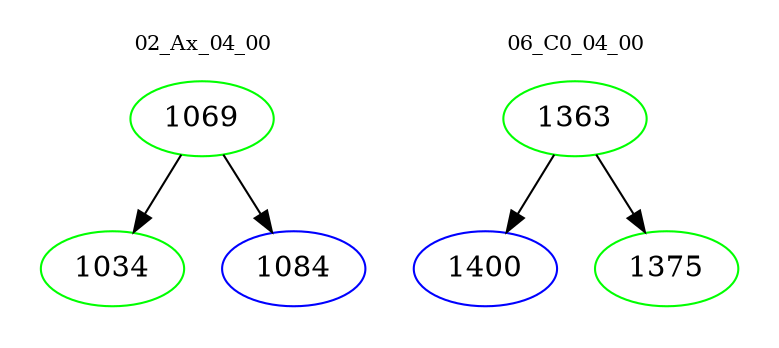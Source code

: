 digraph{
subgraph cluster_0 {
color = white
label = "02_Ax_04_00";
fontsize=10;
T0_1069 [label="1069", color="green"]
T0_1069 -> T0_1034 [color="black"]
T0_1034 [label="1034", color="green"]
T0_1069 -> T0_1084 [color="black"]
T0_1084 [label="1084", color="blue"]
}
subgraph cluster_1 {
color = white
label = "06_C0_04_00";
fontsize=10;
T1_1363 [label="1363", color="green"]
T1_1363 -> T1_1400 [color="black"]
T1_1400 [label="1400", color="blue"]
T1_1363 -> T1_1375 [color="black"]
T1_1375 [label="1375", color="green"]
}
}

